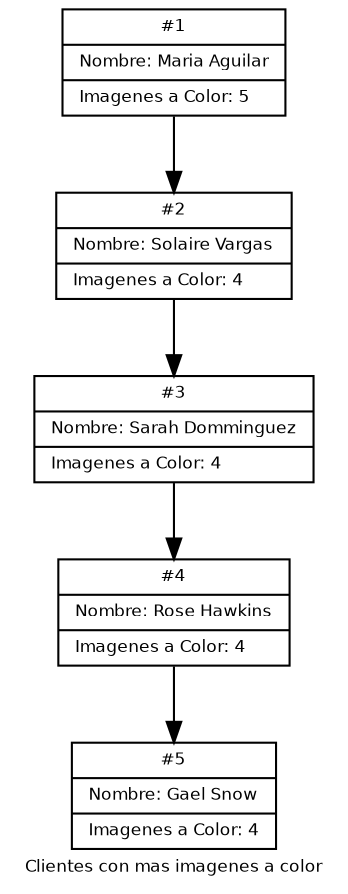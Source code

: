 digraph G{
fontname = "Bitstream Vera Sans"
fontsize = 8
node [fontname = "Bitstream Vera Sans"fontsize = 8shape = "record"]
Nodo1762902523[label="{#1 | Nombre: Maria Aguilar\l| Imagenes a Color: 5\l}"];
Nodo1313916817[label="{#2 | Nombre: Solaire Vargas\l| Imagenes a Color: 4\l}"];
Nodo1966124444[label="{#3 | Nombre: Sarah Domminguez\l| Imagenes a Color: 4\l}"];
Nodo1487500813[label="{#4 | Nombre: Rose Hawkins\l| Imagenes a Color: 4\l}"];
Nodo1911152052[label="{#5 | Nombre: Gael Snow\l| Imagenes a Color: 4\l}"];
Nodo1762902523 -> Nodo1313916817;
Nodo1313916817 -> Nodo1966124444;
Nodo1966124444 -> Nodo1487500813;
Nodo1487500813 -> Nodo1911152052;
label = "Clientes con mas imagenes a color";rankdir=TB;
}